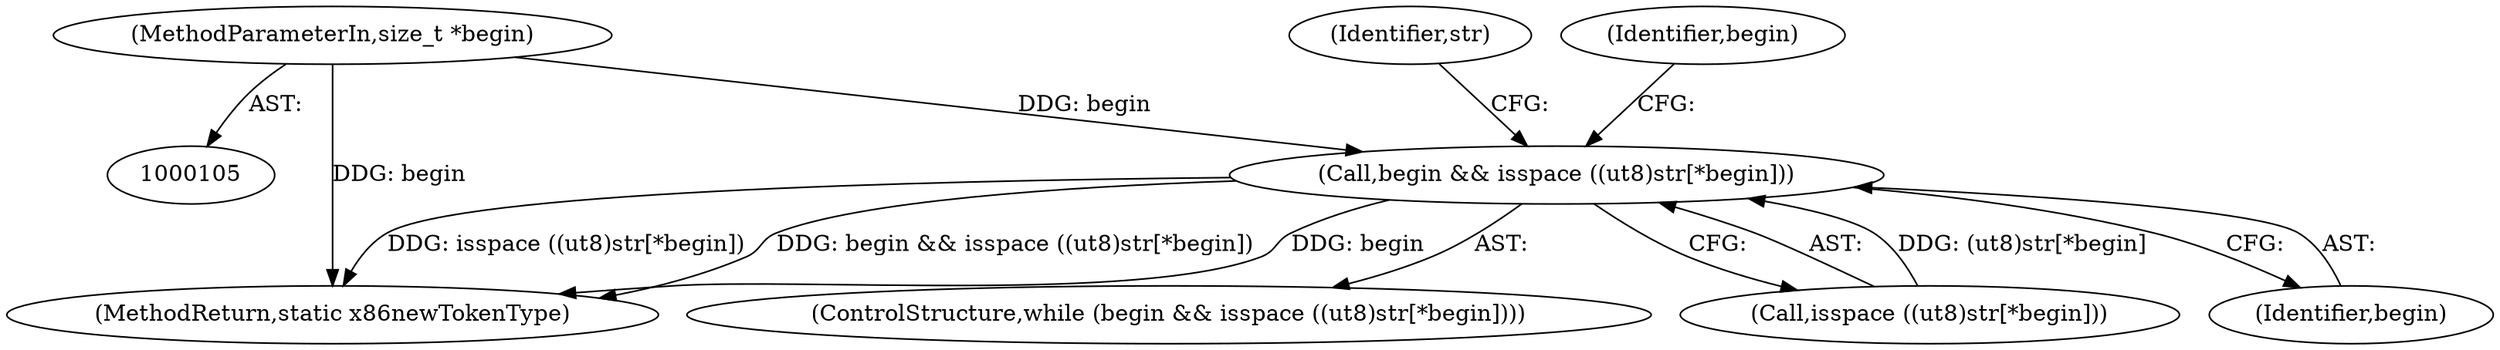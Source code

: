 digraph "0_radare2_66191f780863ea8c66ace4040d0d04a8842e8432@pointer" {
"1000107" [label="(MethodParameterIn,size_t *begin)"];
"1000111" [label="(Call,begin && isspace ((ut8)str[*begin]))"];
"1000127" [label="(Identifier,str)"];
"1000107" [label="(MethodParameterIn,size_t *begin)"];
"1000211" [label="(MethodReturn,static x86newTokenType)"];
"1000113" [label="(Call,isspace ((ut8)str[*begin]))"];
"1000110" [label="(ControlStructure,while (begin && isspace ((ut8)str[*begin])))"];
"1000111" [label="(Call,begin && isspace ((ut8)str[*begin]))"];
"1000123" [label="(Identifier,begin)"];
"1000112" [label="(Identifier,begin)"];
"1000107" -> "1000105"  [label="AST: "];
"1000107" -> "1000211"  [label="DDG: begin"];
"1000107" -> "1000111"  [label="DDG: begin"];
"1000111" -> "1000110"  [label="AST: "];
"1000111" -> "1000112"  [label="CFG: "];
"1000111" -> "1000113"  [label="CFG: "];
"1000112" -> "1000111"  [label="AST: "];
"1000113" -> "1000111"  [label="AST: "];
"1000123" -> "1000111"  [label="CFG: "];
"1000127" -> "1000111"  [label="CFG: "];
"1000111" -> "1000211"  [label="DDG: begin"];
"1000111" -> "1000211"  [label="DDG: isspace ((ut8)str[*begin])"];
"1000111" -> "1000211"  [label="DDG: begin && isspace ((ut8)str[*begin])"];
"1000113" -> "1000111"  [label="DDG: (ut8)str[*begin]"];
}
